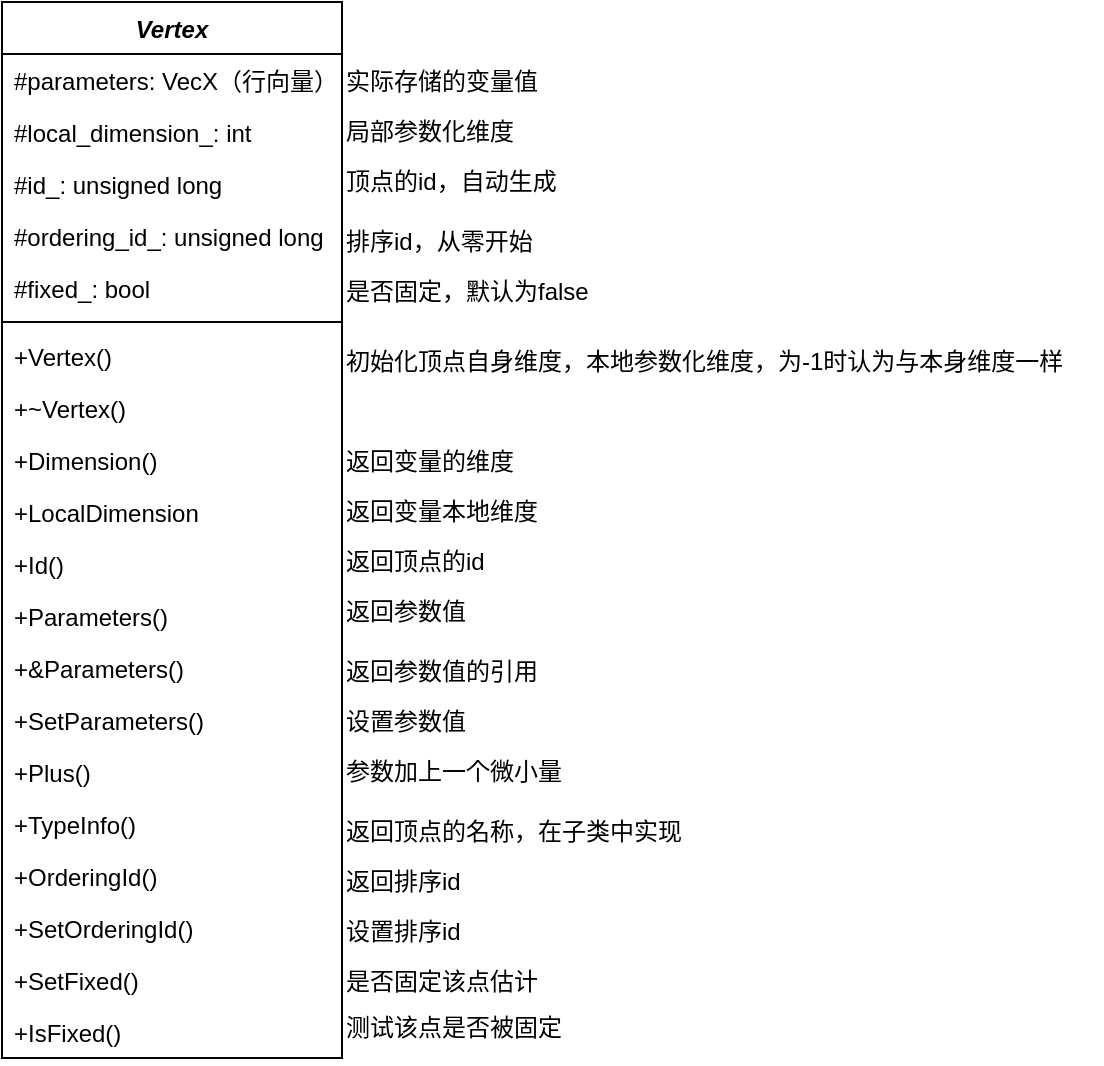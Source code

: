 <mxfile version="24.4.0" type="github">
  <diagram name="第 1 页" id="bM_YzEPKVhjKxQ4yJB-c">
    <mxGraphModel dx="20" dy="336" grid="1" gridSize="5" guides="1" tooltips="1" connect="1" arrows="1" fold="1" page="1" pageScale="1" pageWidth="827" pageHeight="1169" math="0" shadow="0">
      <root>
        <mxCell id="0" />
        <mxCell id="1" parent="0" />
        <mxCell id="WtBxllj35RWzqJbWlwY9-1" value="&lt;i&gt;Vertex&lt;/i&gt;" style="swimlane;fontStyle=1;align=center;verticalAlign=top;childLayout=stackLayout;horizontal=1;startSize=26;horizontalStack=0;resizeParent=1;resizeParentMax=0;resizeLast=0;collapsible=1;marginBottom=0;whiteSpace=wrap;html=1;" vertex="1" parent="1">
          <mxGeometry x="840" y="20" width="170" height="528" as="geometry" />
        </mxCell>
        <mxCell id="WtBxllj35RWzqJbWlwY9-2" value="#parameters:&amp;nbsp;VecX（行向量）" style="text;strokeColor=none;fillColor=none;align=left;verticalAlign=top;spacingLeft=4;spacingRight=4;overflow=hidden;rotatable=0;points=[[0,0.5],[1,0.5]];portConstraint=eastwest;whiteSpace=wrap;html=1;" vertex="1" parent="WtBxllj35RWzqJbWlwY9-1">
          <mxGeometry y="26" width="170" height="26" as="geometry" />
        </mxCell>
        <mxCell id="WtBxllj35RWzqJbWlwY9-3" value="#local_dimension_: int" style="text;strokeColor=none;fillColor=none;align=left;verticalAlign=top;spacingLeft=4;spacingRight=4;overflow=hidden;rotatable=0;points=[[0,0.5],[1,0.5]];portConstraint=eastwest;whiteSpace=wrap;html=1;" vertex="1" parent="WtBxllj35RWzqJbWlwY9-1">
          <mxGeometry y="52" width="170" height="26" as="geometry" />
        </mxCell>
        <mxCell id="WtBxllj35RWzqJbWlwY9-4" value="#id_: unsigned long" style="text;strokeColor=none;fillColor=none;align=left;verticalAlign=top;spacingLeft=4;spacingRight=4;overflow=hidden;rotatable=0;points=[[0,0.5],[1,0.5]];portConstraint=eastwest;whiteSpace=wrap;html=1;" vertex="1" parent="WtBxllj35RWzqJbWlwY9-1">
          <mxGeometry y="78" width="170" height="26" as="geometry" />
        </mxCell>
        <mxCell id="WtBxllj35RWzqJbWlwY9-5" value="#ordering_id_: unsigned long" style="text;strokeColor=none;fillColor=none;align=left;verticalAlign=top;spacingLeft=4;spacingRight=4;overflow=hidden;rotatable=0;points=[[0,0.5],[1,0.5]];portConstraint=eastwest;whiteSpace=wrap;html=1;" vertex="1" parent="WtBxllj35RWzqJbWlwY9-1">
          <mxGeometry y="104" width="170" height="26" as="geometry" />
        </mxCell>
        <mxCell id="WtBxllj35RWzqJbWlwY9-6" value="#fixed_: bool" style="text;strokeColor=none;fillColor=none;align=left;verticalAlign=top;spacingLeft=4;spacingRight=4;overflow=hidden;rotatable=0;points=[[0,0.5],[1,0.5]];portConstraint=eastwest;whiteSpace=wrap;html=1;" vertex="1" parent="WtBxllj35RWzqJbWlwY9-1">
          <mxGeometry y="130" width="170" height="26" as="geometry" />
        </mxCell>
        <mxCell id="WtBxllj35RWzqJbWlwY9-7" value="" style="line;strokeWidth=1;fillColor=none;align=left;verticalAlign=middle;spacingTop=-1;spacingLeft=3;spacingRight=3;rotatable=0;labelPosition=right;points=[];portConstraint=eastwest;strokeColor=inherit;" vertex="1" parent="WtBxllj35RWzqJbWlwY9-1">
          <mxGeometry y="156" width="170" height="8" as="geometry" />
        </mxCell>
        <mxCell id="WtBxllj35RWzqJbWlwY9-8" value="+Vertex()" style="text;strokeColor=none;fillColor=none;align=left;verticalAlign=top;spacingLeft=4;spacingRight=4;overflow=hidden;rotatable=0;points=[[0,0.5],[1,0.5]];portConstraint=eastwest;whiteSpace=wrap;html=1;" vertex="1" parent="WtBxllj35RWzqJbWlwY9-1">
          <mxGeometry y="164" width="170" height="26" as="geometry" />
        </mxCell>
        <mxCell id="WtBxllj35RWzqJbWlwY9-9" value="+~Vertex()" style="text;strokeColor=none;fillColor=none;align=left;verticalAlign=top;spacingLeft=4;spacingRight=4;overflow=hidden;rotatable=0;points=[[0,0.5],[1,0.5]];portConstraint=eastwest;whiteSpace=wrap;html=1;" vertex="1" parent="WtBxllj35RWzqJbWlwY9-1">
          <mxGeometry y="190" width="170" height="26" as="geometry" />
        </mxCell>
        <mxCell id="WtBxllj35RWzqJbWlwY9-10" value="+Dimension()" style="text;strokeColor=none;fillColor=none;align=left;verticalAlign=top;spacingLeft=4;spacingRight=4;overflow=hidden;rotatable=0;points=[[0,0.5],[1,0.5]];portConstraint=eastwest;whiteSpace=wrap;html=1;" vertex="1" parent="WtBxllj35RWzqJbWlwY9-1">
          <mxGeometry y="216" width="170" height="26" as="geometry" />
        </mxCell>
        <mxCell id="WtBxllj35RWzqJbWlwY9-11" value="+LocalDimension" style="text;strokeColor=none;fillColor=none;align=left;verticalAlign=top;spacingLeft=4;spacingRight=4;overflow=hidden;rotatable=0;points=[[0,0.5],[1,0.5]];portConstraint=eastwest;whiteSpace=wrap;html=1;" vertex="1" parent="WtBxllj35RWzqJbWlwY9-1">
          <mxGeometry y="242" width="170" height="26" as="geometry" />
        </mxCell>
        <mxCell id="WtBxllj35RWzqJbWlwY9-12" value="+Id()" style="text;strokeColor=none;fillColor=none;align=left;verticalAlign=top;spacingLeft=4;spacingRight=4;overflow=hidden;rotatable=0;points=[[0,0.5],[1,0.5]];portConstraint=eastwest;whiteSpace=wrap;html=1;" vertex="1" parent="WtBxllj35RWzqJbWlwY9-1">
          <mxGeometry y="268" width="170" height="26" as="geometry" />
        </mxCell>
        <mxCell id="WtBxllj35RWzqJbWlwY9-13" value="+Parameters()" style="text;strokeColor=none;fillColor=none;align=left;verticalAlign=top;spacingLeft=4;spacingRight=4;overflow=hidden;rotatable=0;points=[[0,0.5],[1,0.5]];portConstraint=eastwest;whiteSpace=wrap;html=1;" vertex="1" parent="WtBxllj35RWzqJbWlwY9-1">
          <mxGeometry y="294" width="170" height="26" as="geometry" />
        </mxCell>
        <mxCell id="WtBxllj35RWzqJbWlwY9-14" value="+&amp;amp;Parameters()" style="text;strokeColor=none;fillColor=none;align=left;verticalAlign=top;spacingLeft=4;spacingRight=4;overflow=hidden;rotatable=0;points=[[0,0.5],[1,0.5]];portConstraint=eastwest;whiteSpace=wrap;html=1;" vertex="1" parent="WtBxllj35RWzqJbWlwY9-1">
          <mxGeometry y="320" width="170" height="26" as="geometry" />
        </mxCell>
        <mxCell id="WtBxllj35RWzqJbWlwY9-15" value="+SetParameters()" style="text;strokeColor=none;fillColor=none;align=left;verticalAlign=top;spacingLeft=4;spacingRight=4;overflow=hidden;rotatable=0;points=[[0,0.5],[1,0.5]];portConstraint=eastwest;whiteSpace=wrap;html=1;" vertex="1" parent="WtBxllj35RWzqJbWlwY9-1">
          <mxGeometry y="346" width="170" height="26" as="geometry" />
        </mxCell>
        <mxCell id="WtBxllj35RWzqJbWlwY9-16" value="+Plus()" style="text;strokeColor=none;fillColor=none;align=left;verticalAlign=top;spacingLeft=4;spacingRight=4;overflow=hidden;rotatable=0;points=[[0,0.5],[1,0.5]];portConstraint=eastwest;whiteSpace=wrap;html=1;" vertex="1" parent="WtBxllj35RWzqJbWlwY9-1">
          <mxGeometry y="372" width="170" height="26" as="geometry" />
        </mxCell>
        <mxCell id="WtBxllj35RWzqJbWlwY9-17" value="+TypeInfo()" style="text;strokeColor=none;fillColor=none;align=left;verticalAlign=top;spacingLeft=4;spacingRight=4;overflow=hidden;rotatable=0;points=[[0,0.5],[1,0.5]];portConstraint=eastwest;whiteSpace=wrap;html=1;" vertex="1" parent="WtBxllj35RWzqJbWlwY9-1">
          <mxGeometry y="398" width="170" height="26" as="geometry" />
        </mxCell>
        <mxCell id="WtBxllj35RWzqJbWlwY9-18" value="+OrderingId()" style="text;strokeColor=none;fillColor=none;align=left;verticalAlign=top;spacingLeft=4;spacingRight=4;overflow=hidden;rotatable=0;points=[[0,0.5],[1,0.5]];portConstraint=eastwest;whiteSpace=wrap;html=1;" vertex="1" parent="WtBxllj35RWzqJbWlwY9-1">
          <mxGeometry y="424" width="170" height="26" as="geometry" />
        </mxCell>
        <mxCell id="WtBxllj35RWzqJbWlwY9-19" value="+SetOrderingId()" style="text;strokeColor=none;fillColor=none;align=left;verticalAlign=top;spacingLeft=4;spacingRight=4;overflow=hidden;rotatable=0;points=[[0,0.5],[1,0.5]];portConstraint=eastwest;whiteSpace=wrap;html=1;" vertex="1" parent="WtBxllj35RWzqJbWlwY9-1">
          <mxGeometry y="450" width="170" height="26" as="geometry" />
        </mxCell>
        <mxCell id="WtBxllj35RWzqJbWlwY9-20" value="+SetFixed()" style="text;strokeColor=none;fillColor=none;align=left;verticalAlign=top;spacingLeft=4;spacingRight=4;overflow=hidden;rotatable=0;points=[[0,0.5],[1,0.5]];portConstraint=eastwest;whiteSpace=wrap;html=1;" vertex="1" parent="WtBxllj35RWzqJbWlwY9-1">
          <mxGeometry y="476" width="170" height="26" as="geometry" />
        </mxCell>
        <mxCell id="WtBxllj35RWzqJbWlwY9-21" value="+IsFixed()" style="text;strokeColor=none;fillColor=none;align=left;verticalAlign=top;spacingLeft=4;spacingRight=4;overflow=hidden;rotatable=0;points=[[0,0.5],[1,0.5]];portConstraint=eastwest;whiteSpace=wrap;html=1;" vertex="1" parent="WtBxllj35RWzqJbWlwY9-1">
          <mxGeometry y="502" width="170" height="26" as="geometry" />
        </mxCell>
        <mxCell id="WtBxllj35RWzqJbWlwY9-22" value="实际存储的变量值" style="text;html=1;align=left;verticalAlign=middle;resizable=0;points=[];autosize=1;strokeColor=none;fillColor=none;" vertex="1" parent="1">
          <mxGeometry x="1010" y="45" width="120" height="30" as="geometry" />
        </mxCell>
        <mxCell id="WtBxllj35RWzqJbWlwY9-23" value="局部参数化维度" style="text;html=1;align=left;verticalAlign=middle;resizable=0;points=[];autosize=1;strokeColor=none;fillColor=none;" vertex="1" parent="1">
          <mxGeometry x="1010" y="70" width="110" height="30" as="geometry" />
        </mxCell>
        <mxCell id="WtBxllj35RWzqJbWlwY9-24" value="顶点的id，自动生成" style="text;html=1;align=left;verticalAlign=middle;resizable=0;points=[];autosize=1;strokeColor=none;fillColor=none;" vertex="1" parent="1">
          <mxGeometry x="1010" y="95" width="130" height="30" as="geometry" />
        </mxCell>
        <mxCell id="WtBxllj35RWzqJbWlwY9-25" value="排序id，从零开始" style="text;html=1;align=left;verticalAlign=middle;resizable=0;points=[];autosize=1;strokeColor=none;fillColor=none;" vertex="1" parent="1">
          <mxGeometry x="1010" y="125" width="120" height="30" as="geometry" />
        </mxCell>
        <mxCell id="WtBxllj35RWzqJbWlwY9-26" value="是否固定，默认为false" style="text;html=1;align=left;verticalAlign=middle;resizable=0;points=[];autosize=1;strokeColor=none;fillColor=none;" vertex="1" parent="1">
          <mxGeometry x="1010" y="150" width="140" height="30" as="geometry" />
        </mxCell>
        <mxCell id="WtBxllj35RWzqJbWlwY9-27" value="初始化顶点自身维度，本地参数化维度，为-1时认为与本身维度一样" style="text;html=1;align=left;verticalAlign=middle;resizable=0;points=[];autosize=1;strokeColor=none;fillColor=none;" vertex="1" parent="1">
          <mxGeometry x="1010" y="185" width="380" height="30" as="geometry" />
        </mxCell>
        <mxCell id="WtBxllj35RWzqJbWlwY9-28" value="返回变量的维度" style="text;html=1;align=left;verticalAlign=middle;resizable=0;points=[];autosize=1;strokeColor=none;fillColor=none;" vertex="1" parent="1">
          <mxGeometry x="1010" y="235" width="110" height="30" as="geometry" />
        </mxCell>
        <mxCell id="WtBxllj35RWzqJbWlwY9-29" value="返回变量本地维度" style="text;html=1;align=left;verticalAlign=middle;resizable=0;points=[];autosize=1;strokeColor=none;fillColor=none;" vertex="1" parent="1">
          <mxGeometry x="1010" y="260" width="120" height="30" as="geometry" />
        </mxCell>
        <mxCell id="WtBxllj35RWzqJbWlwY9-30" value="返回顶点的id" style="text;html=1;align=left;verticalAlign=middle;resizable=0;points=[];autosize=1;strokeColor=none;fillColor=none;" vertex="1" parent="1">
          <mxGeometry x="1010" y="285" width="90" height="30" as="geometry" />
        </mxCell>
        <mxCell id="WtBxllj35RWzqJbWlwY9-31" value="返回参数值" style="text;html=1;align=left;verticalAlign=middle;resizable=0;points=[];autosize=1;strokeColor=none;fillColor=none;" vertex="1" parent="1">
          <mxGeometry x="1010" y="310" width="80" height="30" as="geometry" />
        </mxCell>
        <mxCell id="WtBxllj35RWzqJbWlwY9-32" value="返回参数值的引用" style="text;html=1;align=left;verticalAlign=middle;resizable=0;points=[];autosize=1;strokeColor=none;fillColor=none;" vertex="1" parent="1">
          <mxGeometry x="1010" y="340" width="120" height="30" as="geometry" />
        </mxCell>
        <mxCell id="WtBxllj35RWzqJbWlwY9-33" value="设置参数值" style="text;html=1;align=left;verticalAlign=middle;resizable=0;points=[];autosize=1;strokeColor=none;fillColor=none;" vertex="1" parent="1">
          <mxGeometry x="1010" y="365" width="80" height="30" as="geometry" />
        </mxCell>
        <mxCell id="WtBxllj35RWzqJbWlwY9-34" value="参数加上一个微小量" style="text;html=1;align=left;verticalAlign=middle;resizable=0;points=[];autosize=1;strokeColor=none;fillColor=none;" vertex="1" parent="1">
          <mxGeometry x="1010" y="390" width="130" height="30" as="geometry" />
        </mxCell>
        <mxCell id="WtBxllj35RWzqJbWlwY9-35" value="返回顶点的名称，在子类中实现" style="text;html=1;align=left;verticalAlign=middle;resizable=0;points=[];autosize=1;strokeColor=none;fillColor=none;" vertex="1" parent="1">
          <mxGeometry x="1010" y="420" width="190" height="30" as="geometry" />
        </mxCell>
        <mxCell id="WtBxllj35RWzqJbWlwY9-36" value="返回排序id" style="text;html=1;align=left;verticalAlign=middle;resizable=0;points=[];autosize=1;strokeColor=none;fillColor=none;" vertex="1" parent="1">
          <mxGeometry x="1010" y="445" width="80" height="30" as="geometry" />
        </mxCell>
        <mxCell id="WtBxllj35RWzqJbWlwY9-37" value="设置排序id" style="text;html=1;align=left;verticalAlign=middle;resizable=0;points=[];autosize=1;strokeColor=none;fillColor=none;" vertex="1" parent="1">
          <mxGeometry x="1010" y="470" width="80" height="30" as="geometry" />
        </mxCell>
        <mxCell id="WtBxllj35RWzqJbWlwY9-38" value="是否固定该点估计" style="text;html=1;align=left;verticalAlign=middle;resizable=0;points=[];autosize=1;strokeColor=none;fillColor=none;" vertex="1" parent="1">
          <mxGeometry x="1010" y="495" width="120" height="30" as="geometry" />
        </mxCell>
        <mxCell id="WtBxllj35RWzqJbWlwY9-39" value="测试该点是否被固定" style="text;html=1;align=left;verticalAlign=middle;resizable=0;points=[];autosize=1;strokeColor=none;fillColor=none;" vertex="1" parent="1">
          <mxGeometry x="1010" y="518" width="130" height="30" as="geometry" />
        </mxCell>
      </root>
    </mxGraphModel>
  </diagram>
</mxfile>
